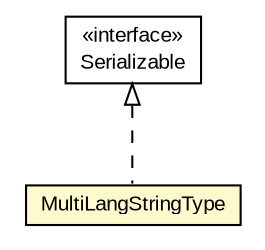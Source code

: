 #!/usr/local/bin/dot
#
# Class diagram 
# Generated by UMLGraph version R5_6-24-gf6e263 (http://www.umlgraph.org/)
#

digraph G {
	edge [fontname="arial",fontsize=10,labelfontname="arial",labelfontsize=10];
	node [fontname="arial",fontsize=10,shape=plaintext];
	nodesep=0.25;
	ranksep=0.5;
	// eu.europa.esig.jaxb.tsl.MultiLangStringType
	c432919 [label=<<table title="eu.europa.esig.jaxb.tsl.MultiLangStringType" border="0" cellborder="1" cellspacing="0" cellpadding="2" port="p" bgcolor="lemonChiffon" href="./MultiLangStringType.html">
		<tr><td><table border="0" cellspacing="0" cellpadding="1">
<tr><td align="center" balign="center"> MultiLangStringType </td></tr>
		</table></td></tr>
		</table>>, URL="./MultiLangStringType.html", fontname="arial", fontcolor="black", fontsize=10.0];
	//eu.europa.esig.jaxb.tsl.MultiLangStringType implements java.io.Serializable
	c433186:p -> c432919:p [dir=back,arrowtail=empty,style=dashed];
	// java.io.Serializable
	c433186 [label=<<table title="java.io.Serializable" border="0" cellborder="1" cellspacing="0" cellpadding="2" port="p" href="http://java.sun.com/j2se/1.4.2/docs/api/java/io/Serializable.html">
		<tr><td><table border="0" cellspacing="0" cellpadding="1">
<tr><td align="center" balign="center"> &#171;interface&#187; </td></tr>
<tr><td align="center" balign="center"> Serializable </td></tr>
		</table></td></tr>
		</table>>, URL="http://java.sun.com/j2se/1.4.2/docs/api/java/io/Serializable.html", fontname="arial", fontcolor="black", fontsize=10.0];
}

